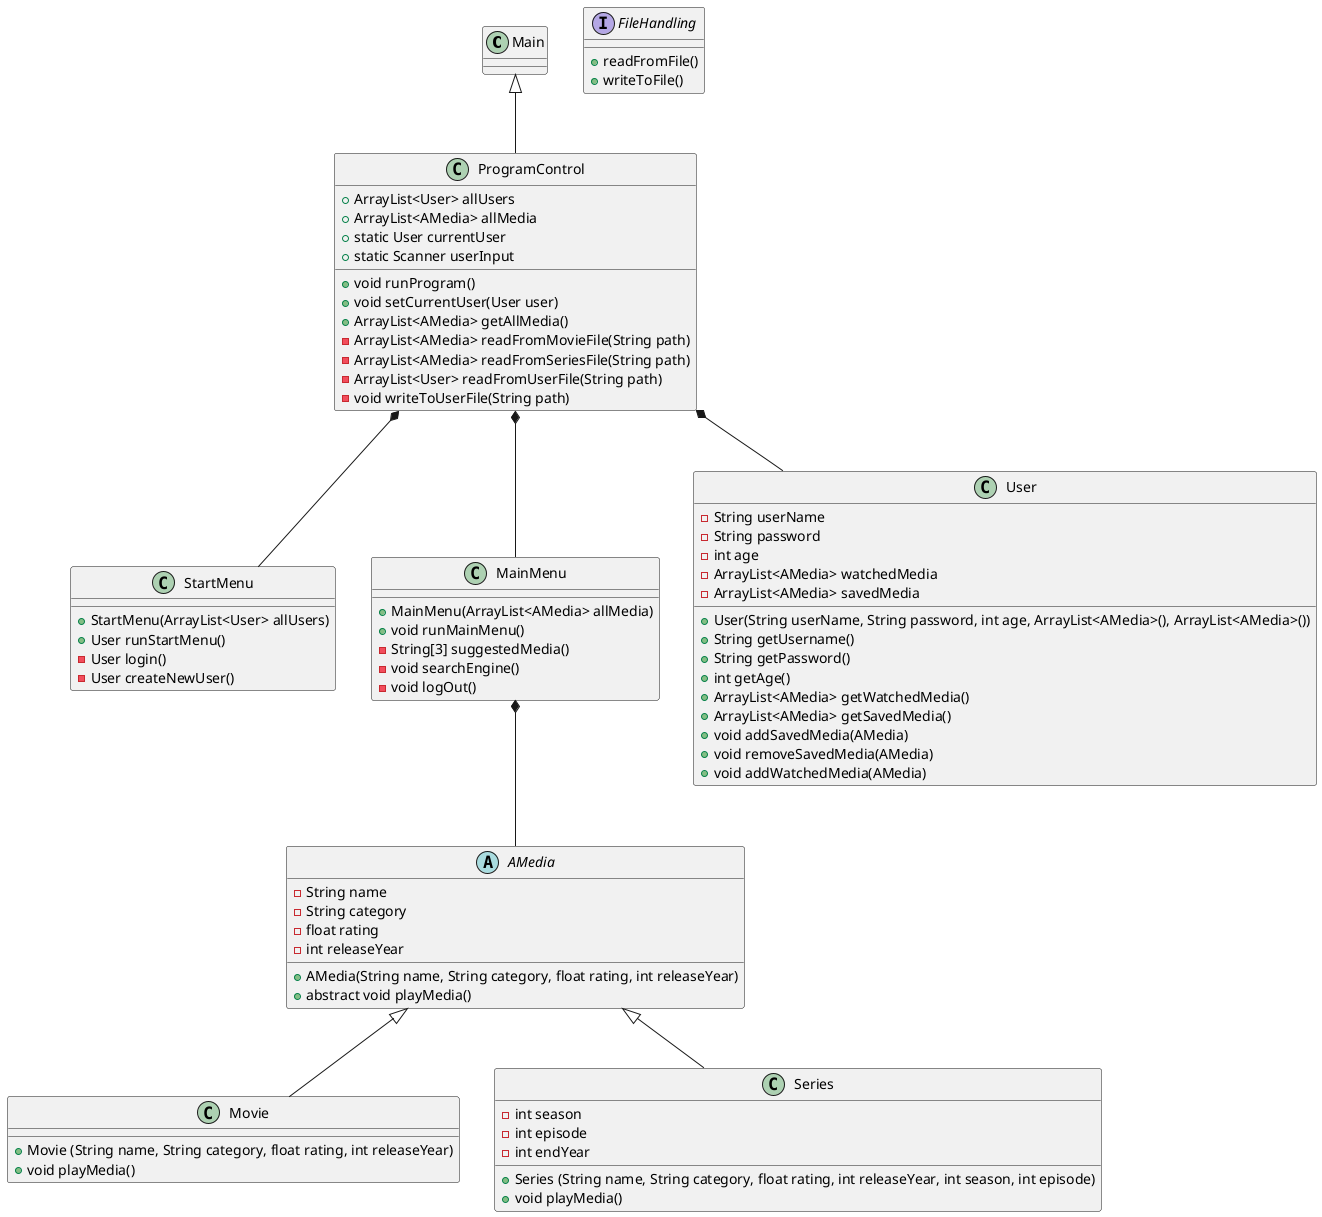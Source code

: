@startuml
class Main
Main <|-- ProgramControl
ProgramControl *-- StartMenu
ProgramControl *-- MainMenu
ProgramControl *-- User

MainMenu *-- AMedia
AMedia <|-- Movie
AMedia <|-- Series

class ProgramControl{
+ ArrayList<User> allUsers
+ ArrayList<AMedia> allMedia
+ static User currentUser
+ static Scanner userInput
+ void runProgram()
+ void setCurrentUser(User user)
+ ArrayList<AMedia> getAllMedia()
- ArrayList<AMedia> readFromMovieFile(String path)
- ArrayList<AMedia> readFromSeriesFile(String path)
- ArrayList<User> readFromUserFile(String path)
- void writeToUserFile(String path)
}

class StartMenu{
+ StartMenu(ArrayList<User> allUsers)
+ User runStartMenu()
- User login()
- User createNewUser()
}

class MainMenu{
+ MainMenu(ArrayList<AMedia> allMedia)
+ void runMainMenu()
- String[3] suggestedMedia()
- void searchEngine()
- void logOut()
}

abstract class AMedia{
- String name
- String category
- float rating
- int releaseYear
+ AMedia(String name, String category, float rating, int releaseYear)
+ abstract void playMedia()
}

class Movie{
+ Movie (String name, String category, float rating, int releaseYear)
+ void playMedia()
}

class Series{
- int season
- int episode
- int endYear
+ Series (String name, String category, float rating, int releaseYear, int season, int episode)
+ void playMedia()
}

class User{
- String userName
- String password
- int age
- ArrayList<AMedia> watchedMedia
- ArrayList<AMedia> savedMedia
+ User(String userName, String password, int age, ArrayList<AMedia>(), ArrayList<AMedia>())
+ String getUsername()
+ String getPassword()
+ int getAge()
+ ArrayList<AMedia> getWatchedMedia()
+ ArrayList<AMedia> getSavedMedia()
+ void addSavedMedia(AMedia)
+ void removeSavedMedia(AMedia)
+ void addWatchedMedia(AMedia)
}

interface FileHandling{
+ readFromFile()
+ writeToFile()
}

@enduml